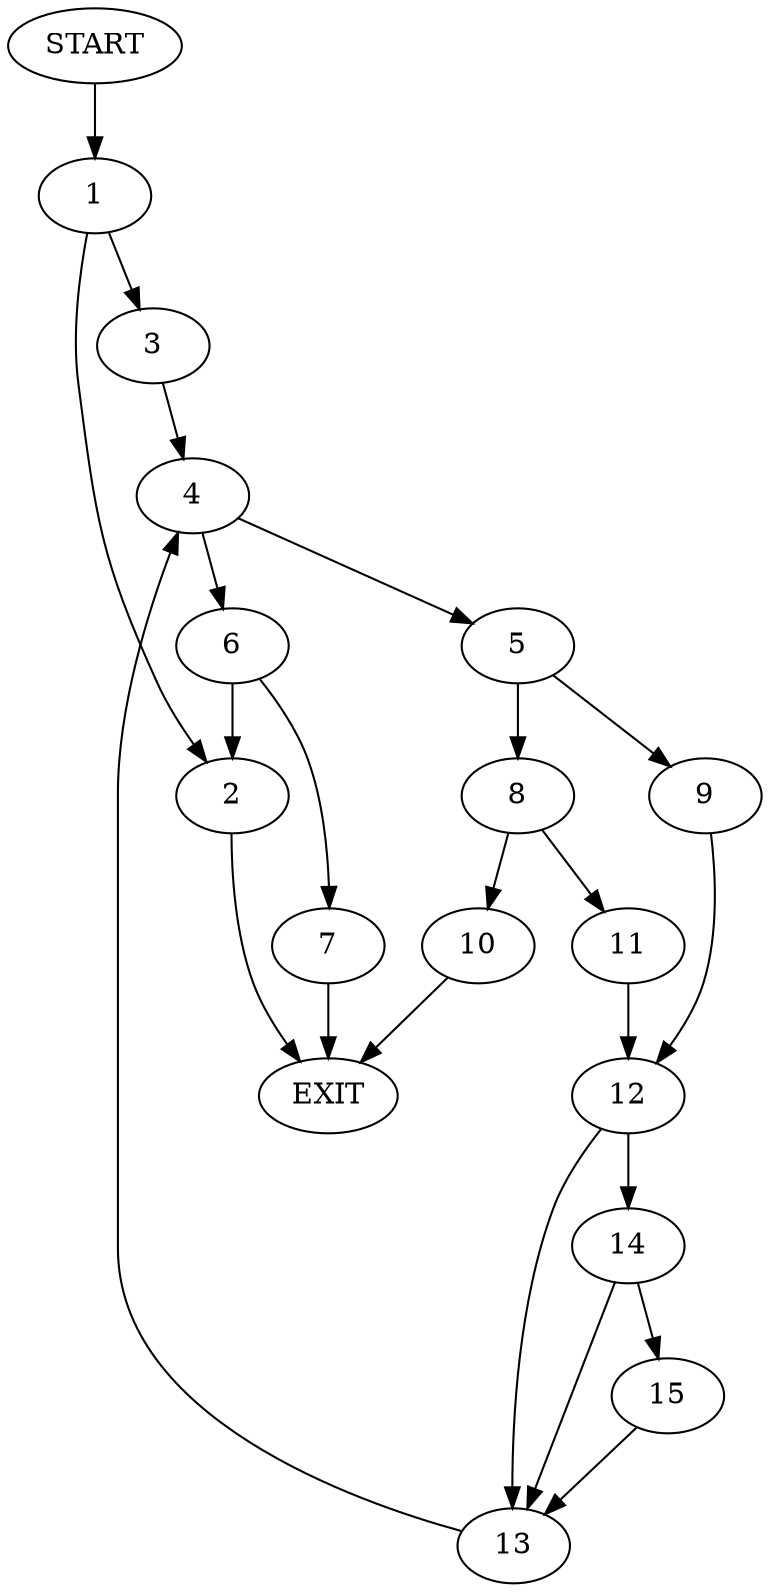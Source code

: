 digraph {
0 [label="START"]
16 [label="EXIT"]
0 -> 1
1 -> 2
1 -> 3
2 -> 16
3 -> 4
4 -> 5
4 -> 6
6 -> 7
6 -> 2
5 -> 8
5 -> 9
8 -> 10
8 -> 11
9 -> 12
12 -> 13
12 -> 14
11 -> 12
10 -> 16
13 -> 4
14 -> 15
14 -> 13
15 -> 13
7 -> 16
}
